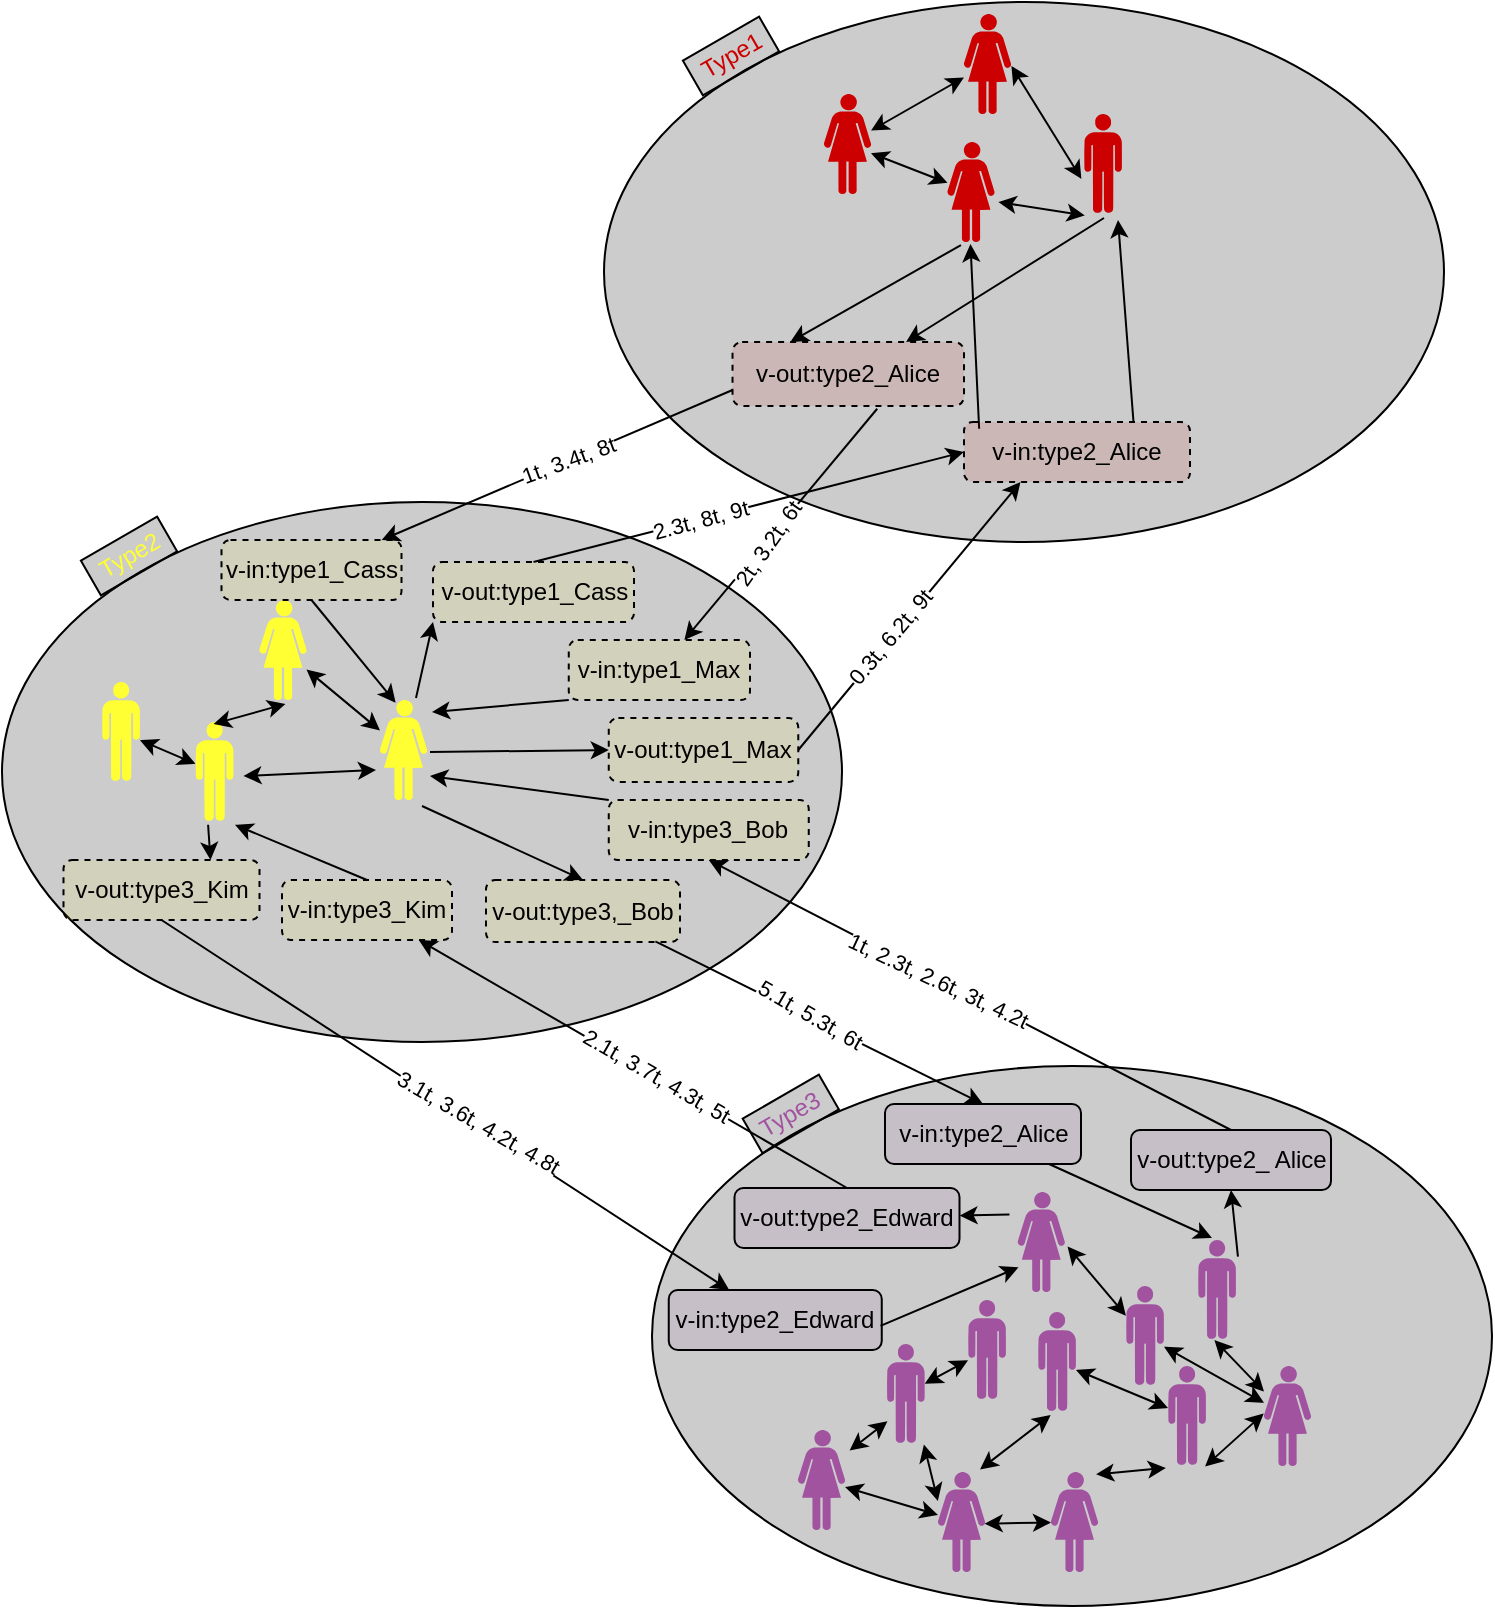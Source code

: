 <mxfile version="24.0.5" type="github">
  <diagram name="Page-1" id="jxV0WXQxOxZ3HEyjg4v9">
    <mxGraphModel dx="1497" dy="923" grid="1" gridSize="10" guides="1" tooltips="1" connect="1" arrows="1" fold="1" page="1" pageScale="1" pageWidth="850" pageHeight="1100" math="0" shadow="0">
      <root>
        <mxCell id="0" />
        <mxCell id="1" parent="0" />
        <mxCell id="kV9dxTI8saVoJsgaozw0-5" value="" style="ellipse;whiteSpace=wrap;html=1;fillColor=#000000;fillOpacity=20;" vertex="1" parent="1">
          <mxGeometry x="711" y="950" width="420" height="270" as="geometry" />
        </mxCell>
        <mxCell id="kV9dxTI8saVoJsgaozw0-6" value="&lt;font color=&quot;#cc0000&quot;&gt;Type1&lt;/font&gt;" style="rounded=0;whiteSpace=wrap;html=1;fillColor=#000000;fillOpacity=20;rotation=-30;" vertex="1" parent="1">
          <mxGeometry x="752.5" y="967" width="44" height="20" as="geometry" />
        </mxCell>
        <mxCell id="kV9dxTI8saVoJsgaozw0-3" value="" style="ellipse;whiteSpace=wrap;html=1;fillColor=#000000;fillOpacity=20;" vertex="1" parent="1">
          <mxGeometry x="735" y="1482" width="420" height="270" as="geometry" />
        </mxCell>
        <mxCell id="PdBsAcg-dEDF8B-ua1IJ-1" value="" style="ellipse;whiteSpace=wrap;html=1;fillColor=#000000;fillOpacity=20;" parent="1" vertex="1">
          <mxGeometry x="410" y="1200" width="420" height="270" as="geometry" />
        </mxCell>
        <mxCell id="sVSSaImffYfLLvmF-h36-5" value="" style="rounded=0;orthogonalLoop=1;jettySize=auto;html=1;startArrow=classic;startFill=1;" parent="1" source="sVSSaImffYfLLvmF-h36-6" target="sVSSaImffYfLLvmF-h36-15" edge="1">
          <mxGeometry relative="1" as="geometry" />
        </mxCell>
        <mxCell id="sVSSaImffYfLLvmF-h36-6" value="" style="verticalLabelPosition=bottom;sketch=0;html=1;fillColor=#A153A0;verticalAlign=top;align=center;pointerEvents=1;shape=mxgraph.cisco_safe.design.actor_1;" parent="1" vertex="1">
          <mxGeometry x="808" y="1664" width="23.5" height="50" as="geometry" />
        </mxCell>
        <mxCell id="sVSSaImffYfLLvmF-h36-7" value="" style="rounded=0;orthogonalLoop=1;jettySize=auto;html=1;startArrow=classic;startFill=1;" parent="1" source="sVSSaImffYfLLvmF-h36-8" target="sVSSaImffYfLLvmF-h36-14" edge="1">
          <mxGeometry relative="1" as="geometry" />
        </mxCell>
        <mxCell id="sVSSaImffYfLLvmF-h36-8" value="" style="verticalLabelPosition=bottom;sketch=0;html=1;fillColor=#A153A0;verticalAlign=top;align=center;pointerEvents=1;shape=mxgraph.cisco_safe.design.actor_2;" parent="1" vertex="1">
          <mxGeometry x="852.38" y="1621" width="19" height="50" as="geometry" />
        </mxCell>
        <mxCell id="sVSSaImffYfLLvmF-h36-9" value="" style="verticalLabelPosition=bottom;sketch=0;html=1;fillColor=#A153A0;verticalAlign=top;align=center;pointerEvents=1;shape=mxgraph.cisco_safe.design.actor_2;" parent="1" vertex="1">
          <mxGeometry x="1008" y="1569" width="19" height="50" as="geometry" />
        </mxCell>
        <mxCell id="sVSSaImffYfLLvmF-h36-10" value="" style="verticalLabelPosition=bottom;sketch=0;html=1;fillColor=#CC0000;verticalAlign=top;align=center;pointerEvents=1;shape=mxgraph.cisco_safe.design.actor_2;" parent="1" vertex="1">
          <mxGeometry x="951" y="1006" width="19" height="50" as="geometry" />
        </mxCell>
        <mxCell id="sVSSaImffYfLLvmF-h36-11" value="" style="rounded=0;orthogonalLoop=1;jettySize=auto;html=1;startArrow=classic;startFill=1;" parent="1" source="sVSSaImffYfLLvmF-h36-12" target="sVSSaImffYfLLvmF-h36-36" edge="1">
          <mxGeometry relative="1" as="geometry" />
        </mxCell>
        <mxCell id="sVSSaImffYfLLvmF-h36-12" value="" style="verticalLabelPosition=bottom;sketch=0;html=1;fillColor=#FFFF33;verticalAlign=top;align=center;pointerEvents=1;shape=mxgraph.cisco_safe.design.actor_1;" parent="1" vertex="1">
          <mxGeometry x="599" y="1299" width="23.5" height="50" as="geometry" />
        </mxCell>
        <mxCell id="sVSSaImffYfLLvmF-h36-13" value="" style="endArrow=classic;html=1;rounded=0;exitX=0.018;exitY=0.772;exitDx=0;exitDy=0;exitPerimeter=0;entryX=1.098;entryY=0.206;entryDx=0;entryDy=0;entryPerimeter=0;startArrow=classic;startFill=1;" parent="1" source="sVSSaImffYfLLvmF-h36-8" target="sVSSaImffYfLLvmF-h36-6" edge="1">
          <mxGeometry width="50" height="50" relative="1" as="geometry">
            <mxPoint x="694" y="1675" as="sourcePoint" />
            <mxPoint x="744" y="1625" as="targetPoint" />
          </mxGeometry>
        </mxCell>
        <mxCell id="sVSSaImffYfLLvmF-h36-14" value="" style="verticalLabelPosition=bottom;sketch=0;html=1;fillColor=#A153A0;verticalAlign=top;align=center;pointerEvents=1;shape=mxgraph.cisco_safe.design.actor_2;" parent="1" vertex="1">
          <mxGeometry x="893" y="1599" width="19" height="50" as="geometry" />
        </mxCell>
        <mxCell id="sVSSaImffYfLLvmF-h36-15" value="" style="verticalLabelPosition=bottom;sketch=0;html=1;fillColor=#A153A0;verticalAlign=top;align=center;pointerEvents=1;shape=mxgraph.cisco_safe.design.actor_1;" parent="1" vertex="1">
          <mxGeometry x="878" y="1685" width="23.5" height="50" as="geometry" />
        </mxCell>
        <mxCell id="sVSSaImffYfLLvmF-h36-16" value="" style="rounded=0;orthogonalLoop=1;jettySize=auto;html=1;startArrow=classic;startFill=1;exitX=0.977;exitY=1.004;exitDx=0;exitDy=0;exitPerimeter=0;entryX=-0.003;entryY=0.291;entryDx=0;entryDy=0;entryPerimeter=0;" parent="1" source="sVSSaImffYfLLvmF-h36-8" target="sVSSaImffYfLLvmF-h36-15" edge="1">
          <mxGeometry relative="1" as="geometry">
            <mxPoint x="778" y="1779" as="sourcePoint" />
            <mxPoint x="901" y="1771" as="targetPoint" />
          </mxGeometry>
        </mxCell>
        <mxCell id="sVSSaImffYfLLvmF-h36-17" value="" style="rounded=0;orthogonalLoop=1;jettySize=auto;html=1;startArrow=classic;startFill=1;entryX=0.993;entryY=0.517;entryDx=0;entryDy=0;entryPerimeter=0;" parent="1" source="sVSSaImffYfLLvmF-h36-18" target="sVSSaImffYfLLvmF-h36-15" edge="1">
          <mxGeometry relative="1" as="geometry" />
        </mxCell>
        <mxCell id="sVSSaImffYfLLvmF-h36-18" value="" style="verticalLabelPosition=bottom;sketch=0;html=1;fillColor=#A153A0;verticalAlign=top;align=center;pointerEvents=1;shape=mxgraph.cisco_safe.design.actor_1;" parent="1" vertex="1">
          <mxGeometry x="934.5" y="1685" width="23.5" height="50" as="geometry" />
        </mxCell>
        <mxCell id="sVSSaImffYfLLvmF-h36-19" value="" style="rounded=0;orthogonalLoop=1;jettySize=auto;html=1;startArrow=classic;startFill=1;" parent="1" source="sVSSaImffYfLLvmF-h36-20" target="sVSSaImffYfLLvmF-h36-22" edge="1">
          <mxGeometry relative="1" as="geometry" />
        </mxCell>
        <mxCell id="sVSSaImffYfLLvmF-h36-20" value="" style="verticalLabelPosition=bottom;sketch=0;html=1;fillColor=#A153A0;verticalAlign=top;align=center;pointerEvents=1;shape=mxgraph.cisco_safe.design.actor_2;" parent="1" vertex="1">
          <mxGeometry x="993" y="1632" width="19" height="50" as="geometry" />
        </mxCell>
        <mxCell id="sVSSaImffYfLLvmF-h36-21" value="" style="endArrow=classic;html=1;rounded=0;exitX=0.959;exitY=0.023;exitDx=0;exitDy=0;exitPerimeter=0;entryX=-0.056;entryY=1.019;entryDx=0;entryDy=0;entryPerimeter=0;startArrow=classic;startFill=1;" parent="1" source="sVSSaImffYfLLvmF-h36-18" target="sVSSaImffYfLLvmF-h36-20" edge="1">
          <mxGeometry width="50" height="50" relative="1" as="geometry">
            <mxPoint x="904" y="1635" as="sourcePoint" />
            <mxPoint x="954" y="1585" as="targetPoint" />
          </mxGeometry>
        </mxCell>
        <mxCell id="sVSSaImffYfLLvmF-h36-22" value="" style="verticalLabelPosition=bottom;sketch=0;html=1;fillColor=#A153A0;verticalAlign=top;align=center;pointerEvents=1;shape=mxgraph.cisco_safe.design.actor_2;" parent="1" vertex="1">
          <mxGeometry x="928" y="1605" width="19" height="50" as="geometry" />
        </mxCell>
        <mxCell id="sVSSaImffYfLLvmF-h36-23" value="" style="verticalLabelPosition=bottom;sketch=0;html=1;fillColor=#A153A0;verticalAlign=top;align=center;pointerEvents=1;shape=mxgraph.cisco_safe.design.actor_1;" parent="1" vertex="1">
          <mxGeometry x="1041" y="1632" width="23.5" height="50" as="geometry" />
        </mxCell>
        <mxCell id="sVSSaImffYfLLvmF-h36-24" value="" style="rounded=0;orthogonalLoop=1;jettySize=auto;html=1;startArrow=classic;startFill=1;exitX=0.977;exitY=1.004;exitDx=0;exitDy=0;exitPerimeter=0;entryX=-0.007;entryY=0.476;entryDx=0;entryDy=0;entryPerimeter=0;" parent="1" source="sVSSaImffYfLLvmF-h36-20" target="sVSSaImffYfLLvmF-h36-23" edge="1">
          <mxGeometry relative="1" as="geometry">
            <mxPoint x="991" y="1756" as="sourcePoint" />
            <mxPoint x="1114" y="1748" as="targetPoint" />
          </mxGeometry>
        </mxCell>
        <mxCell id="sVSSaImffYfLLvmF-h36-25" value="" style="rounded=0;orthogonalLoop=1;jettySize=auto;html=1;startArrow=classic;startFill=1;exitX=0.332;exitY=1.031;exitDx=0;exitDy=0;exitPerimeter=0;entryX=0.896;entryY=-0.026;entryDx=0;entryDy=0;entryPerimeter=0;" parent="1" source="sVSSaImffYfLLvmF-h36-22" target="sVSSaImffYfLLvmF-h36-15" edge="1">
          <mxGeometry relative="1" as="geometry">
            <mxPoint x="823" y="1725" as="sourcePoint" />
            <mxPoint x="901" y="1760" as="targetPoint" />
          </mxGeometry>
        </mxCell>
        <mxCell id="sVSSaImffYfLLvmF-h36-26" value="" style="rounded=0;orthogonalLoop=1;jettySize=auto;html=1;startArrow=classic;startFill=1;" parent="1" source="sVSSaImffYfLLvmF-h36-27" target="sVSSaImffYfLLvmF-h36-23" edge="1">
          <mxGeometry relative="1" as="geometry" />
        </mxCell>
        <mxCell id="sVSSaImffYfLLvmF-h36-27" value="" style="verticalLabelPosition=bottom;sketch=0;html=1;fillColor=#A153A0;verticalAlign=top;align=center;pointerEvents=1;shape=mxgraph.cisco_safe.design.actor_2;" parent="1" vertex="1">
          <mxGeometry x="972" y="1592" width="19" height="50" as="geometry" />
        </mxCell>
        <mxCell id="sVSSaImffYfLLvmF-h36-28" value="" style="verticalLabelPosition=bottom;sketch=0;html=1;fillColor=#A153A0;verticalAlign=top;align=center;pointerEvents=1;shape=mxgraph.cisco_safe.design.actor_1;" parent="1" vertex="1">
          <mxGeometry x="917.88" y="1545" width="23.5" height="50" as="geometry" />
        </mxCell>
        <mxCell id="sVSSaImffYfLLvmF-h36-29" value="" style="rounded=0;orthogonalLoop=1;jettySize=auto;html=1;startArrow=classic;startFill=1;exitX=-0.002;exitY=0.297;exitDx=0;exitDy=0;exitPerimeter=0;entryX=1.059;entryY=0.545;entryDx=0;entryDy=0;entryPerimeter=0;" parent="1" source="sVSSaImffYfLLvmF-h36-27" target="sVSSaImffYfLLvmF-h36-28" edge="1">
          <mxGeometry relative="1" as="geometry">
            <mxPoint x="1036.37" y="1669" as="sourcePoint" />
            <mxPoint x="1159.37" y="1661" as="targetPoint" />
          </mxGeometry>
        </mxCell>
        <mxCell id="sVSSaImffYfLLvmF-h36-30" value="" style="rounded=0;orthogonalLoop=1;jettySize=auto;html=1;startArrow=classic;startFill=1;" parent="1" source="sVSSaImffYfLLvmF-h36-31" target="sVSSaImffYfLLvmF-h36-35" edge="1">
          <mxGeometry relative="1" as="geometry" />
        </mxCell>
        <mxCell id="sVSSaImffYfLLvmF-h36-31" value="" style="verticalLabelPosition=bottom;sketch=0;html=1;fillColor=#FFFF33;verticalAlign=top;align=center;pointerEvents=1;shape=mxgraph.cisco_safe.design.actor_2;" parent="1" vertex="1">
          <mxGeometry x="506.75" y="1310" width="19" height="50" as="geometry" />
        </mxCell>
        <mxCell id="sVSSaImffYfLLvmF-h36-32" value="" style="rounded=0;orthogonalLoop=1;jettySize=auto;html=1;startArrow=classic;startFill=1;" parent="1" source="sVSSaImffYfLLvmF-h36-33" target="sVSSaImffYfLLvmF-h36-46" edge="1">
          <mxGeometry relative="1" as="geometry" />
        </mxCell>
        <mxCell id="sVSSaImffYfLLvmF-h36-33" value="" style="verticalLabelPosition=bottom;sketch=0;html=1;fillColor=#CC0000;verticalAlign=top;align=center;pointerEvents=1;shape=mxgraph.cisco_safe.design.actor_1;" parent="1" vertex="1">
          <mxGeometry x="891" y="956" width="23.5" height="50" as="geometry" />
        </mxCell>
        <mxCell id="sVSSaImffYfLLvmF-h36-34" value="" style="rounded=0;orthogonalLoop=1;jettySize=auto;html=1;startArrow=classic;startFill=1;exitX=1.263;exitY=0.54;exitDx=0;exitDy=0;exitPerimeter=0;entryX=-0.085;entryY=0.7;entryDx=0;entryDy=0;entryPerimeter=0;" parent="1" source="sVSSaImffYfLLvmF-h36-31" target="sVSSaImffYfLLvmF-h36-12" edge="1">
          <mxGeometry relative="1" as="geometry">
            <mxPoint x="610" y="1557" as="sourcePoint" />
            <mxPoint x="666" y="1513" as="targetPoint" />
          </mxGeometry>
        </mxCell>
        <mxCell id="sVSSaImffYfLLvmF-h36-35" value="" style="verticalLabelPosition=bottom;sketch=0;html=1;fillColor=#FFFF33;verticalAlign=top;align=center;pointerEvents=1;shape=mxgraph.cisco_safe.design.actor_2;" parent="1" vertex="1">
          <mxGeometry x="460" y="1290" width="19" height="50" as="geometry" />
        </mxCell>
        <mxCell id="sVSSaImffYfLLvmF-h36-36" value="" style="verticalLabelPosition=bottom;sketch=0;html=1;fillColor=#FFFF33;verticalAlign=top;align=center;pointerEvents=1;shape=mxgraph.cisco_safe.design.actor_1;" parent="1" vertex="1">
          <mxGeometry x="538.75" y="1249" width="23.5" height="50" as="geometry" />
        </mxCell>
        <mxCell id="sVSSaImffYfLLvmF-h36-37" value="" style="rounded=0;orthogonalLoop=1;jettySize=auto;html=1;startArrow=classic;startFill=1;exitX=0.474;exitY=0.02;exitDx=0;exitDy=0;exitPerimeter=0;entryX=0.553;entryY=1.04;entryDx=0;entryDy=0;entryPerimeter=0;" parent="1" source="sVSSaImffYfLLvmF-h36-31" target="sVSSaImffYfLLvmF-h36-36" edge="1">
          <mxGeometry relative="1" as="geometry">
            <mxPoint x="551" y="1399" as="sourcePoint" />
            <mxPoint x="471" y="1399" as="targetPoint" />
          </mxGeometry>
        </mxCell>
        <mxCell id="sVSSaImffYfLLvmF-h36-39" value="&lt;font color=&quot;#ffff33&quot;&gt;Type2&lt;/font&gt;" style="rounded=0;whiteSpace=wrap;html=1;fillColor=#000000;fillOpacity=20;rotation=-30;" parent="1" vertex="1">
          <mxGeometry x="451.5" y="1217" width="44" height="20" as="geometry" />
        </mxCell>
        <mxCell id="sVSSaImffYfLLvmF-h36-43" value="" style="rounded=0;orthogonalLoop=1;jettySize=auto;html=1;entryX=0.431;entryY=1;entryDx=0;entryDy=0;entryPerimeter=0;startArrow=classic;startFill=1;" parent="1" source="sVSSaImffYfLLvmF-h36-23" target="sVSSaImffYfLLvmF-h36-9" edge="1">
          <mxGeometry relative="1" as="geometry" />
        </mxCell>
        <mxCell id="sVSSaImffYfLLvmF-h36-44" value="" style="rounded=0;orthogonalLoop=1;jettySize=auto;html=1;startArrow=classic;startFill=1;entryX=1.009;entryY=0.52;entryDx=0;entryDy=0;entryPerimeter=0;exitX=-0.069;exitY=0.649;exitDx=0;exitDy=0;exitPerimeter=0;" parent="1" source="sVSSaImffYfLLvmF-h36-10" target="sVSSaImffYfLLvmF-h36-33" edge="1">
          <mxGeometry relative="1" as="geometry">
            <mxPoint x="1157" y="1275" as="sourcePoint" />
            <mxPoint x="982" y="1275" as="targetPoint" />
          </mxGeometry>
        </mxCell>
        <mxCell id="sVSSaImffYfLLvmF-h36-45" value="" style="rounded=0;orthogonalLoop=1;jettySize=auto;html=1;startArrow=classic;startFill=1;" parent="1" source="sVSSaImffYfLLvmF-h36-46" target="sVSSaImffYfLLvmF-h36-47" edge="1">
          <mxGeometry relative="1" as="geometry" />
        </mxCell>
        <mxCell id="sVSSaImffYfLLvmF-h36-46" value="" style="verticalLabelPosition=bottom;sketch=0;html=1;fillColor=#CC0000;verticalAlign=top;align=center;pointerEvents=1;shape=mxgraph.cisco_safe.design.actor_1;" parent="1" vertex="1">
          <mxGeometry x="821" y="996" width="23.5" height="50" as="geometry" />
        </mxCell>
        <mxCell id="sVSSaImffYfLLvmF-h36-47" value="" style="verticalLabelPosition=bottom;sketch=0;html=1;fillColor=#CC0000;verticalAlign=top;align=center;pointerEvents=1;shape=mxgraph.cisco_safe.design.actor_1;" parent="1" vertex="1">
          <mxGeometry x="882.74" y="1020" width="23.5" height="50" as="geometry" />
        </mxCell>
        <mxCell id="sVSSaImffYfLLvmF-h36-48" value="" style="rounded=0;orthogonalLoop=1;jettySize=auto;html=1;startArrow=classic;startFill=1;entryX=1.083;entryY=0.601;entryDx=0;entryDy=0;entryPerimeter=0;exitX=0.022;exitY=1.014;exitDx=0;exitDy=0;exitPerimeter=0;" parent="1" source="sVSSaImffYfLLvmF-h36-10" target="sVSSaImffYfLLvmF-h36-47" edge="1">
          <mxGeometry relative="1" as="geometry">
            <mxPoint x="854" y="1025" as="sourcePoint" />
            <mxPoint x="935" y="1086" as="targetPoint" />
          </mxGeometry>
        </mxCell>
        <mxCell id="sVSSaImffYfLLvmF-h36-49" style="rounded=0;orthogonalLoop=1;jettySize=auto;html=1;exitX=0.5;exitY=0;exitDx=0;exitDy=0;entryX=0.5;entryY=1;entryDx=0;entryDy=0;" parent="1" source="sVSSaImffYfLLvmF-h36-50" target="sVSSaImffYfLLvmF-h36-74" edge="1">
          <mxGeometry relative="1" as="geometry" />
        </mxCell>
        <mxCell id="kV9dxTI8saVoJsgaozw0-15" value="1t, 2.3t, 2.6t, 3t, 4.2t" style="edgeLabel;html=1;align=center;verticalAlign=middle;resizable=0;points=[];rotation=25;" vertex="1" connectable="0" parent="sVSSaImffYfLLvmF-h36-49">
          <mxGeometry x="0.13" y="1" relative="1" as="geometry">
            <mxPoint x="1" as="offset" />
          </mxGeometry>
        </mxCell>
        <mxCell id="sVSSaImffYfLLvmF-h36-50" value="v-out:type2_ Alice" style="rounded=1;whiteSpace=wrap;html=1;fillOpacity=10;strokeColor=default;align=center;verticalAlign=middle;fontFamily=Helvetica;fontSize=12;fontColor=default;fillColor=#A153A0;" parent="1" vertex="1">
          <mxGeometry x="974.5" y="1514" width="100" height="30" as="geometry" />
        </mxCell>
        <mxCell id="sVSSaImffYfLLvmF-h36-51" style="rounded=0;orthogonalLoop=1;jettySize=auto;html=1;exitX=0;exitY=0;exitDx=0;exitDy=0;entryX=1.064;entryY=0.76;entryDx=0;entryDy=0;entryPerimeter=0;" parent="1" source="sVSSaImffYfLLvmF-h36-74" target="sVSSaImffYfLLvmF-h36-12" edge="1">
          <mxGeometry relative="1" as="geometry">
            <mxPoint x="860" y="1338" as="sourcePoint" />
          </mxGeometry>
        </mxCell>
        <mxCell id="sVSSaImffYfLLvmF-h36-52" style="rounded=0;orthogonalLoop=1;jettySize=auto;html=1;entryX=1.039;entryY=1.028;entryDx=0;entryDy=0;entryPerimeter=0;exitX=0.5;exitY=0;exitDx=0;exitDy=0;" parent="1" source="sVSSaImffYfLLvmF-h36-77" target="sVSSaImffYfLLvmF-h36-31" edge="1">
          <mxGeometry relative="1" as="geometry" />
        </mxCell>
        <mxCell id="sVSSaImffYfLLvmF-h36-53" style="rounded=0;orthogonalLoop=1;jettySize=auto;html=1;entryX=-0.177;entryY=0.225;entryDx=0;entryDy=0;entryPerimeter=0;endArrow=none;endFill=0;startArrow=classic;startFill=1;" parent="1" source="sVSSaImffYfLLvmF-h36-66" target="sVSSaImffYfLLvmF-h36-28" edge="1">
          <mxGeometry relative="1" as="geometry" />
        </mxCell>
        <mxCell id="sVSSaImffYfLLvmF-h36-54" style="rounded=0;orthogonalLoop=1;jettySize=auto;html=1;exitX=0.5;exitY=1;exitDx=0;exitDy=0;entryX=1.051;entryY=0.166;entryDx=0;entryDy=0;entryPerimeter=0;endArrow=none;endFill=0;startArrow=classic;startFill=1;" parent="1" source="sVSSaImffYfLLvmF-h36-50" target="sVSSaImffYfLLvmF-h36-9" edge="1">
          <mxGeometry relative="1" as="geometry" />
        </mxCell>
        <mxCell id="sVSSaImffYfLLvmF-h36-55" value="v-in:type2_Alice" style="rounded=1;whiteSpace=wrap;html=1;fillOpacity=10;strokeColor=default;align=center;verticalAlign=middle;fontFamily=Helvetica;fontSize=12;fontColor=default;fillColor=#A153A0;" parent="1" vertex="1">
          <mxGeometry x="851.5" y="1501" width="98" height="30" as="geometry" />
        </mxCell>
        <mxCell id="sVSSaImffYfLLvmF-h36-56" style="rounded=0;orthogonalLoop=1;jettySize=auto;html=1;exitX=0.994;exitY=0.598;exitDx=0;exitDy=0;entryX=0.017;entryY=0.753;entryDx=0;entryDy=0;entryPerimeter=0;endArrow=classic;endFill=1;startArrow=none;startFill=0;exitPerimeter=0;" parent="1" source="sVSSaImffYfLLvmF-h36-79" target="sVSSaImffYfLLvmF-h36-28" edge="1">
          <mxGeometry relative="1" as="geometry">
            <mxPoint x="1220" y="1515" as="sourcePoint" />
            <mxPoint x="1160" y="1549" as="targetPoint" />
          </mxGeometry>
        </mxCell>
        <mxCell id="sVSSaImffYfLLvmF-h36-57" style="rounded=0;orthogonalLoop=1;jettySize=auto;html=1;entryX=0.368;entryY=-0.02;entryDx=0;entryDy=0;entryPerimeter=0;endArrow=classic;endFill=1;startArrow=none;startFill=0;" parent="1" source="sVSSaImffYfLLvmF-h36-55" target="sVSSaImffYfLLvmF-h36-9" edge="1">
          <mxGeometry relative="1" as="geometry">
            <mxPoint x="1285" y="1515" as="sourcePoint" />
            <mxPoint x="1246" y="1540" as="targetPoint" />
          </mxGeometry>
        </mxCell>
        <mxCell id="sVSSaImffYfLLvmF-h36-58" style="rounded=0;orthogonalLoop=1;jettySize=auto;html=1;exitX=0.331;exitY=1.028;exitDx=0;exitDy=0;entryX=0.75;entryY=0;entryDx=0;entryDy=0;endArrow=classic;endFill=1;startArrow=none;startFill=0;exitPerimeter=0;" parent="1" source="sVSSaImffYfLLvmF-h36-31" target="sVSSaImffYfLLvmF-h36-67" edge="1">
          <mxGeometry relative="1" as="geometry">
            <mxPoint x="892" y="1730" as="sourcePoint" />
            <mxPoint x="1025" y="1764" as="targetPoint" />
          </mxGeometry>
        </mxCell>
        <mxCell id="sVSSaImffYfLLvmF-h36-59" style="rounded=0;orthogonalLoop=1;jettySize=auto;html=1;exitX=0.894;exitY=1.06;exitDx=0;exitDy=0;entryX=0.5;entryY=0;entryDx=0;entryDy=0;endArrow=classic;endFill=1;startArrow=none;startFill=0;exitPerimeter=0;" parent="1" source="sVSSaImffYfLLvmF-h36-12" target="sVSSaImffYfLLvmF-h36-76" edge="1">
          <mxGeometry relative="1" as="geometry">
            <mxPoint x="906" y="1639" as="sourcePoint" />
            <mxPoint x="892" y="1670" as="targetPoint" />
          </mxGeometry>
        </mxCell>
        <mxCell id="sVSSaImffYfLLvmF-h36-88" style="rounded=0;orthogonalLoop=1;jettySize=auto;html=1;exitX=1;exitY=0.5;exitDx=0;exitDy=0;entryX=0.25;entryY=1;entryDx=0;entryDy=0;" parent="1" source="sVSSaImffYfLLvmF-h36-60" target="sVSSaImffYfLLvmF-h36-82" edge="1">
          <mxGeometry relative="1" as="geometry">
            <mxPoint x="1415.0" y="1150" as="targetPoint" />
          </mxGeometry>
        </mxCell>
        <mxCell id="kV9dxTI8saVoJsgaozw0-11" value="0.3t, 6.2t, 9t" style="edgeLabel;html=1;align=center;verticalAlign=middle;resizable=0;points=[];rotation=-50;" vertex="1" connectable="0" parent="sVSSaImffYfLLvmF-h36-88">
          <mxGeometry x="-0.175" y="1" relative="1" as="geometry">
            <mxPoint as="offset" />
          </mxGeometry>
        </mxCell>
        <mxCell id="sVSSaImffYfLLvmF-h36-60" value="v-out:type1_Max" style="rounded=1;whiteSpace=wrap;html=1;dashed=1;strokeColor=default;align=center;verticalAlign=middle;fontFamily=Helvetica;fontSize=12;fontColor=default;fillColor=#FFFF33;fillOpacity=10;" parent="1" vertex="1">
          <mxGeometry x="713.38" y="1308" width="94.76" height="32" as="geometry" />
        </mxCell>
        <mxCell id="sVSSaImffYfLLvmF-h36-87" style="rounded=0;orthogonalLoop=1;jettySize=auto;html=1;exitX=0.625;exitY=1.043;exitDx=0;exitDy=0;exitPerimeter=0;" parent="1" source="sVSSaImffYfLLvmF-h36-69" target="sVSSaImffYfLLvmF-h36-83" edge="1">
          <mxGeometry relative="1" as="geometry">
            <mxPoint x="1262.62" y="1018.0" as="sourcePoint" />
          </mxGeometry>
        </mxCell>
        <mxCell id="kV9dxTI8saVoJsgaozw0-9" value="2t, 3.2t, 6t" style="edgeLabel;html=1;align=center;verticalAlign=middle;resizable=0;points=[];rotation=-55;" vertex="1" connectable="0" parent="sVSSaImffYfLLvmF-h36-87">
          <mxGeometry x="0.234" y="2" relative="1" as="geometry">
            <mxPoint x="3" y="-5" as="offset" />
          </mxGeometry>
        </mxCell>
        <mxCell id="sVSSaImffYfLLvmF-h36-62" style="rounded=0;orthogonalLoop=1;jettySize=auto;html=1;exitX=0.75;exitY=0;exitDx=0;exitDy=0;entryX=0.895;entryY=1.06;entryDx=0;entryDy=0;entryPerimeter=0;" parent="1" source="sVSSaImffYfLLvmF-h36-82" target="sVSSaImffYfLLvmF-h36-10" edge="1">
          <mxGeometry relative="1" as="geometry">
            <mxPoint x="1166" y="1286" as="sourcePoint" />
          </mxGeometry>
        </mxCell>
        <mxCell id="sVSSaImffYfLLvmF-h36-63" style="rounded=0;orthogonalLoop=1;jettySize=auto;html=1;exitX=0;exitY=1;exitDx=0;exitDy=0;entryX=1.106;entryY=0.12;entryDx=0;entryDy=0;entryPerimeter=0;" parent="1" source="sVSSaImffYfLLvmF-h36-83" target="sVSSaImffYfLLvmF-h36-12" edge="1">
          <mxGeometry relative="1" as="geometry" />
        </mxCell>
        <mxCell id="sVSSaImffYfLLvmF-h36-64" style="rounded=0;orthogonalLoop=1;jettySize=auto;html=1;exitX=1.064;exitY=0.52;exitDx=0;exitDy=0;entryX=0;entryY=0.5;entryDx=0;entryDy=0;exitPerimeter=0;" parent="1" source="sVSSaImffYfLLvmF-h36-12" target="sVSSaImffYfLLvmF-h36-60" edge="1">
          <mxGeometry relative="1" as="geometry">
            <mxPoint x="775" y="1148" as="sourcePoint" />
            <mxPoint x="748" y="974" as="targetPoint" />
          </mxGeometry>
        </mxCell>
        <mxCell id="sVSSaImffYfLLvmF-h36-78" style="rounded=0;orthogonalLoop=1;jettySize=auto;html=1;exitX=0.5;exitY=0;exitDx=0;exitDy=0;" parent="1" source="sVSSaImffYfLLvmF-h36-66" target="sVSSaImffYfLLvmF-h36-77" edge="1">
          <mxGeometry relative="1" as="geometry" />
        </mxCell>
        <mxCell id="kV9dxTI8saVoJsgaozw0-13" value="2.1t, 3.7t, 4.3t, 5t" style="edgeLabel;html=1;align=center;verticalAlign=middle;resizable=0;points=[];rotation=30;" vertex="1" connectable="0" parent="sVSSaImffYfLLvmF-h36-78">
          <mxGeometry x="-0.108" y="-1" relative="1" as="geometry">
            <mxPoint as="offset" />
          </mxGeometry>
        </mxCell>
        <mxCell id="sVSSaImffYfLLvmF-h36-66" value="v-out:type2_Edward" style="rounded=1;whiteSpace=wrap;html=1;fillOpacity=10;strokeColor=default;align=center;verticalAlign=middle;fontFamily=Helvetica;fontSize=12;fontColor=default;fillColor=#A153A0;" parent="1" vertex="1">
          <mxGeometry x="776.25" y="1543" width="112.5" height="30" as="geometry" />
        </mxCell>
        <mxCell id="sVSSaImffYfLLvmF-h36-80" style="rounded=0;orthogonalLoop=1;jettySize=auto;html=1;exitX=0.5;exitY=1;exitDx=0;exitDy=0;" parent="1" source="sVSSaImffYfLLvmF-h36-67" target="sVSSaImffYfLLvmF-h36-79" edge="1">
          <mxGeometry relative="1" as="geometry" />
        </mxCell>
        <mxCell id="kV9dxTI8saVoJsgaozw0-12" value="3.1t, 3.6t, 4.2t, 4.8t" style="edgeLabel;html=1;align=center;verticalAlign=middle;resizable=0;points=[];rotation=30;" vertex="1" connectable="0" parent="sVSSaImffYfLLvmF-h36-80">
          <mxGeometry x="0.107" y="2" relative="1" as="geometry">
            <mxPoint as="offset" />
          </mxGeometry>
        </mxCell>
        <mxCell id="sVSSaImffYfLLvmF-h36-67" value="v-out:type3_Kim" style="rounded=1;whiteSpace=wrap;html=1;dashed=1;strokeColor=default;align=center;verticalAlign=middle;fontFamily=Helvetica;fontSize=12;fontColor=default;fillColor=#FFFF33;fillOpacity=10;" parent="1" vertex="1">
          <mxGeometry x="440.75" y="1379" width="98" height="30" as="geometry" />
        </mxCell>
        <mxCell id="sVSSaImffYfLLvmF-h36-86" style="rounded=0;orthogonalLoop=1;jettySize=auto;html=1;exitX=0.5;exitY=0;exitDx=0;exitDy=0;entryX=0;entryY=0.5;entryDx=0;entryDy=0;strokeColor=default;align=center;verticalAlign=middle;fontFamily=Helvetica;fontSize=11;fontColor=default;labelBackgroundColor=default;endArrow=classic;" parent="1" source="sVSSaImffYfLLvmF-h36-68" target="sVSSaImffYfLLvmF-h36-82" edge="1">
          <mxGeometry relative="1" as="geometry" />
        </mxCell>
        <mxCell id="kV9dxTI8saVoJsgaozw0-10" value="2.3t, 8t, 9t" style="edgeLabel;html=1;align=center;verticalAlign=middle;resizable=0;points=[];rotation=-15;" vertex="1" connectable="0" parent="sVSSaImffYfLLvmF-h36-86">
          <mxGeometry x="-0.231" relative="1" as="geometry">
            <mxPoint as="offset" />
          </mxGeometry>
        </mxCell>
        <mxCell id="sVSSaImffYfLLvmF-h36-68" value="v-out:type1_Cass" style="rounded=1;whiteSpace=wrap;html=1;dashed=1;strokeColor=default;align=center;verticalAlign=middle;fontFamily=Helvetica;fontSize=12;fontColor=default;fillColor=#FFFF33;fillOpacity=10;" parent="1" vertex="1">
          <mxGeometry x="625.5" y="1230" width="100.5" height="30" as="geometry" />
        </mxCell>
        <mxCell id="sVSSaImffYfLLvmF-h36-85" style="rounded=0;orthogonalLoop=1;jettySize=auto;html=1;exitX=0;exitY=0.75;exitDx=0;exitDy=0;" parent="1" source="sVSSaImffYfLLvmF-h36-69" target="sVSSaImffYfLLvmF-h36-81" edge="1">
          <mxGeometry relative="1" as="geometry" />
        </mxCell>
        <mxCell id="kV9dxTI8saVoJsgaozw0-8" value="1t, 3.4t, 8t" style="edgeLabel;html=1;align=center;verticalAlign=middle;resizable=0;points=[];rotation=-20;" vertex="1" connectable="0" parent="sVSSaImffYfLLvmF-h36-85">
          <mxGeometry x="-0.064" relative="1" as="geometry">
            <mxPoint as="offset" />
          </mxGeometry>
        </mxCell>
        <mxCell id="sVSSaImffYfLLvmF-h36-69" value="v-out:type2_Alice" style="rounded=1;whiteSpace=wrap;html=1;dashed=1;fillColor=#CC0000;fillOpacity=10;" parent="1" vertex="1">
          <mxGeometry x="775.26" y="1120" width="115.74" height="32" as="geometry" />
        </mxCell>
        <mxCell id="sVSSaImffYfLLvmF-h36-70" style="rounded=0;orthogonalLoop=1;jettySize=auto;html=1;exitX=0.766;exitY=-0.02;exitDx=0;exitDy=0;entryX=0;entryY=1;entryDx=0;entryDy=0;exitPerimeter=0;" parent="1" source="sVSSaImffYfLLvmF-h36-12" target="sVSSaImffYfLLvmF-h36-68" edge="1">
          <mxGeometry relative="1" as="geometry">
            <mxPoint x="766" y="1285" as="sourcePoint" />
            <mxPoint x="842" y="1208" as="targetPoint" />
          </mxGeometry>
        </mxCell>
        <mxCell id="sVSSaImffYfLLvmF-h36-71" style="rounded=0;orthogonalLoop=1;jettySize=auto;html=1;exitX=0.067;exitY=0.112;exitDx=0;exitDy=0;entryX=0.489;entryY=1.02;entryDx=0;entryDy=0;entryPerimeter=0;exitPerimeter=0;" parent="1" source="sVSSaImffYfLLvmF-h36-82" target="sVSSaImffYfLLvmF-h36-47" edge="1">
          <mxGeometry relative="1" as="geometry">
            <mxPoint x="1157" y="1303" as="sourcePoint" />
            <mxPoint x="897" y="1228" as="targetPoint" />
          </mxGeometry>
        </mxCell>
        <mxCell id="sVSSaImffYfLLvmF-h36-72" style="rounded=0;orthogonalLoop=1;jettySize=auto;html=1;exitX=0.286;exitY=1.031;exitDx=0;exitDy=0;entryX=0.25;entryY=0;entryDx=0;entryDy=0;exitPerimeter=0;" parent="1" source="sVSSaImffYfLLvmF-h36-47" target="sVSSaImffYfLLvmF-h36-69" edge="1">
          <mxGeometry relative="1" as="geometry">
            <mxPoint x="1148" y="989" as="sourcePoint" />
            <mxPoint x="1024" y="1164" as="targetPoint" />
          </mxGeometry>
        </mxCell>
        <mxCell id="sVSSaImffYfLLvmF-h36-73" style="rounded=0;orthogonalLoop=1;jettySize=auto;html=1;exitX=0.5;exitY=1;exitDx=0;exitDy=0;entryX=0.333;entryY=0.027;entryDx=0;entryDy=0;entryPerimeter=0;" parent="1" source="sVSSaImffYfLLvmF-h36-81" target="sVSSaImffYfLLvmF-h36-12" edge="1">
          <mxGeometry relative="1" as="geometry">
            <mxPoint x="522" y="1098" as="sourcePoint" />
            <mxPoint x="226" y="1148" as="targetPoint" />
          </mxGeometry>
        </mxCell>
        <mxCell id="sVSSaImffYfLLvmF-h36-74" value="v-in:type3_Bob" style="rounded=1;whiteSpace=wrap;html=1;dashed=1;strokeColor=default;align=center;verticalAlign=middle;fontFamily=Helvetica;fontSize=12;fontColor=default;fillColor=#FFFF33;fillOpacity=10;" parent="1" vertex="1">
          <mxGeometry x="713.38" y="1349" width="100" height="30" as="geometry" />
        </mxCell>
        <mxCell id="sVSSaImffYfLLvmF-h36-75" style="rounded=0;orthogonalLoop=1;jettySize=auto;html=1;exitX=0.873;exitY=0.991;exitDx=0;exitDy=0;entryX=0.5;entryY=0;entryDx=0;entryDy=0;exitPerimeter=0;" parent="1" source="sVSSaImffYfLLvmF-h36-76" target="sVSSaImffYfLLvmF-h36-55" edge="1">
          <mxGeometry relative="1" as="geometry">
            <mxPoint x="764.75" y="1448" as="sourcePoint" />
          </mxGeometry>
        </mxCell>
        <mxCell id="kV9dxTI8saVoJsgaozw0-14" value="5.1t, 5.3t, 6t" style="edgeLabel;html=1;align=center;verticalAlign=middle;resizable=0;points=[];rotation=30;" vertex="1" connectable="0" parent="sVSSaImffYfLLvmF-h36-75">
          <mxGeometry x="-0.073" y="2" relative="1" as="geometry">
            <mxPoint as="offset" />
          </mxGeometry>
        </mxCell>
        <mxCell id="sVSSaImffYfLLvmF-h36-76" value="v-out:type3,_Bob" style="rounded=1;whiteSpace=wrap;html=1;dashed=1;strokeColor=default;align=center;verticalAlign=middle;fontFamily=Helvetica;fontSize=12;fontColor=default;fillColor=#FFFF33;fillOpacity=10;" parent="1" vertex="1">
          <mxGeometry x="652" y="1389" width="97" height="31" as="geometry" />
        </mxCell>
        <mxCell id="sVSSaImffYfLLvmF-h36-77" value="v-in:type3_Kim" style="rounded=1;whiteSpace=wrap;html=1;dashed=1;strokeColor=default;align=center;verticalAlign=middle;fontFamily=Helvetica;fontSize=12;fontColor=default;fillColor=#FFFF33;fillOpacity=10;" parent="1" vertex="1">
          <mxGeometry x="550" y="1389" width="85" height="30" as="geometry" />
        </mxCell>
        <mxCell id="sVSSaImffYfLLvmF-h36-79" value="&lt;div&gt;v-in:type2_Edward&lt;/div&gt;" style="rounded=1;whiteSpace=wrap;html=1;fillColor=#A153A0;fillOpacity=10;" parent="1" vertex="1">
          <mxGeometry x="743.38" y="1594" width="106.5" height="30" as="geometry" />
        </mxCell>
        <mxCell id="sVSSaImffYfLLvmF-h36-81" value="v-in:type1_Cass" style="rounded=1;whiteSpace=wrap;html=1;fillColor=#FFFF33;fillOpacity=10;dashed=1;strokeColor=default;align=center;verticalAlign=middle;fontFamily=Helvetica;fontSize=12;fontColor=default;" parent="1" vertex="1">
          <mxGeometry x="519.75" y="1219" width="90" height="30" as="geometry" />
        </mxCell>
        <mxCell id="sVSSaImffYfLLvmF-h36-83" value="v-in:type1_Max" style="rounded=1;whiteSpace=wrap;html=1;dashed=1;strokeColor=default;align=center;verticalAlign=middle;fontFamily=Helvetica;fontSize=12;fontColor=default;fillColor=#FFFF33;fillOpacity=10;" parent="1" vertex="1">
          <mxGeometry x="693.38" y="1269" width="90.62" height="30" as="geometry" />
        </mxCell>
        <mxCell id="kV9dxTI8saVoJsgaozw0-2" style="edgeStyle=orthogonalEdgeStyle;rounded=0;orthogonalLoop=1;jettySize=auto;html=1;exitX=0.5;exitY=1;exitDx=0;exitDy=0;" edge="1" parent="1" source="sVSSaImffYfLLvmF-h36-74" target="sVSSaImffYfLLvmF-h36-74">
          <mxGeometry relative="1" as="geometry" />
        </mxCell>
        <mxCell id="kV9dxTI8saVoJsgaozw0-4" value="&lt;font color=&quot;#a153a0&quot;&gt;Type3&lt;/font&gt;" style="rounded=0;whiteSpace=wrap;html=1;fillColor=#000000;fillOpacity=20;rotation=-30;" vertex="1" parent="1">
          <mxGeometry x="782.38" y="1496" width="44" height="20" as="geometry" />
        </mxCell>
        <mxCell id="kV9dxTI8saVoJsgaozw0-7" value="" style="rounded=0;orthogonalLoop=1;jettySize=auto;html=1;exitX=0.526;exitY=1.04;exitDx=0;exitDy=0;exitPerimeter=0;entryX=0.75;entryY=0;entryDx=0;entryDy=0;" edge="1" parent="1" source="sVSSaImffYfLLvmF-h36-10" target="sVSSaImffYfLLvmF-h36-69">
          <mxGeometry relative="1" as="geometry">
            <mxPoint x="961" y="1058" as="sourcePoint" />
            <mxPoint x="1013.62" y="1154.0" as="targetPoint" />
          </mxGeometry>
        </mxCell>
        <mxCell id="sVSSaImffYfLLvmF-h36-82" value="v-in:type2_Alice" style="rounded=1;whiteSpace=wrap;html=1;dashed=1;strokeColor=default;align=center;verticalAlign=middle;fontFamily=Helvetica;fontSize=12;fontColor=default;fillColor=#CC0000;fillOpacity=10;" parent="1" vertex="1">
          <mxGeometry x="891" y="1160" width="113" height="30" as="geometry" />
        </mxCell>
      </root>
    </mxGraphModel>
  </diagram>
</mxfile>
